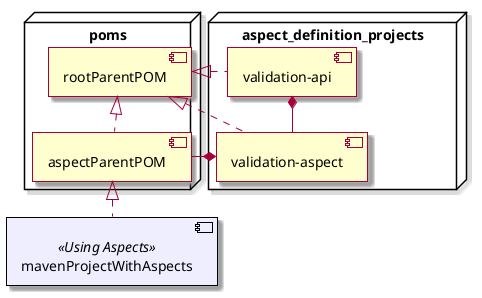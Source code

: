 @startuml

!pragma layout smetana

skin rose
skinparam component {
  BackgroundColor<<Using Aspects>> #EEEEFF
  BorderColor<<Using Aspects>> black
}

node poms {

    component "rootParentPOM"
    component "aspectParentPOM"

    [rootParentPOM] <|.. [aspectParentPOM]
}

node aspect_definition_projects {

    component "validation-api"
    component "validation-aspect"

    [rootParentPOM] <|... [validation-api]
    [rootParentPOM] <|.. [validation-aspect]
    [validation-api] *-- [validation-aspect]
    [validation-aspect] *-- [aspectParentPOM]
}

component "mavenProjectWithAspects"<<Using Aspects>>
[aspectParentPOM] <|.. [mavenProjectWithAspects]

@enduml
